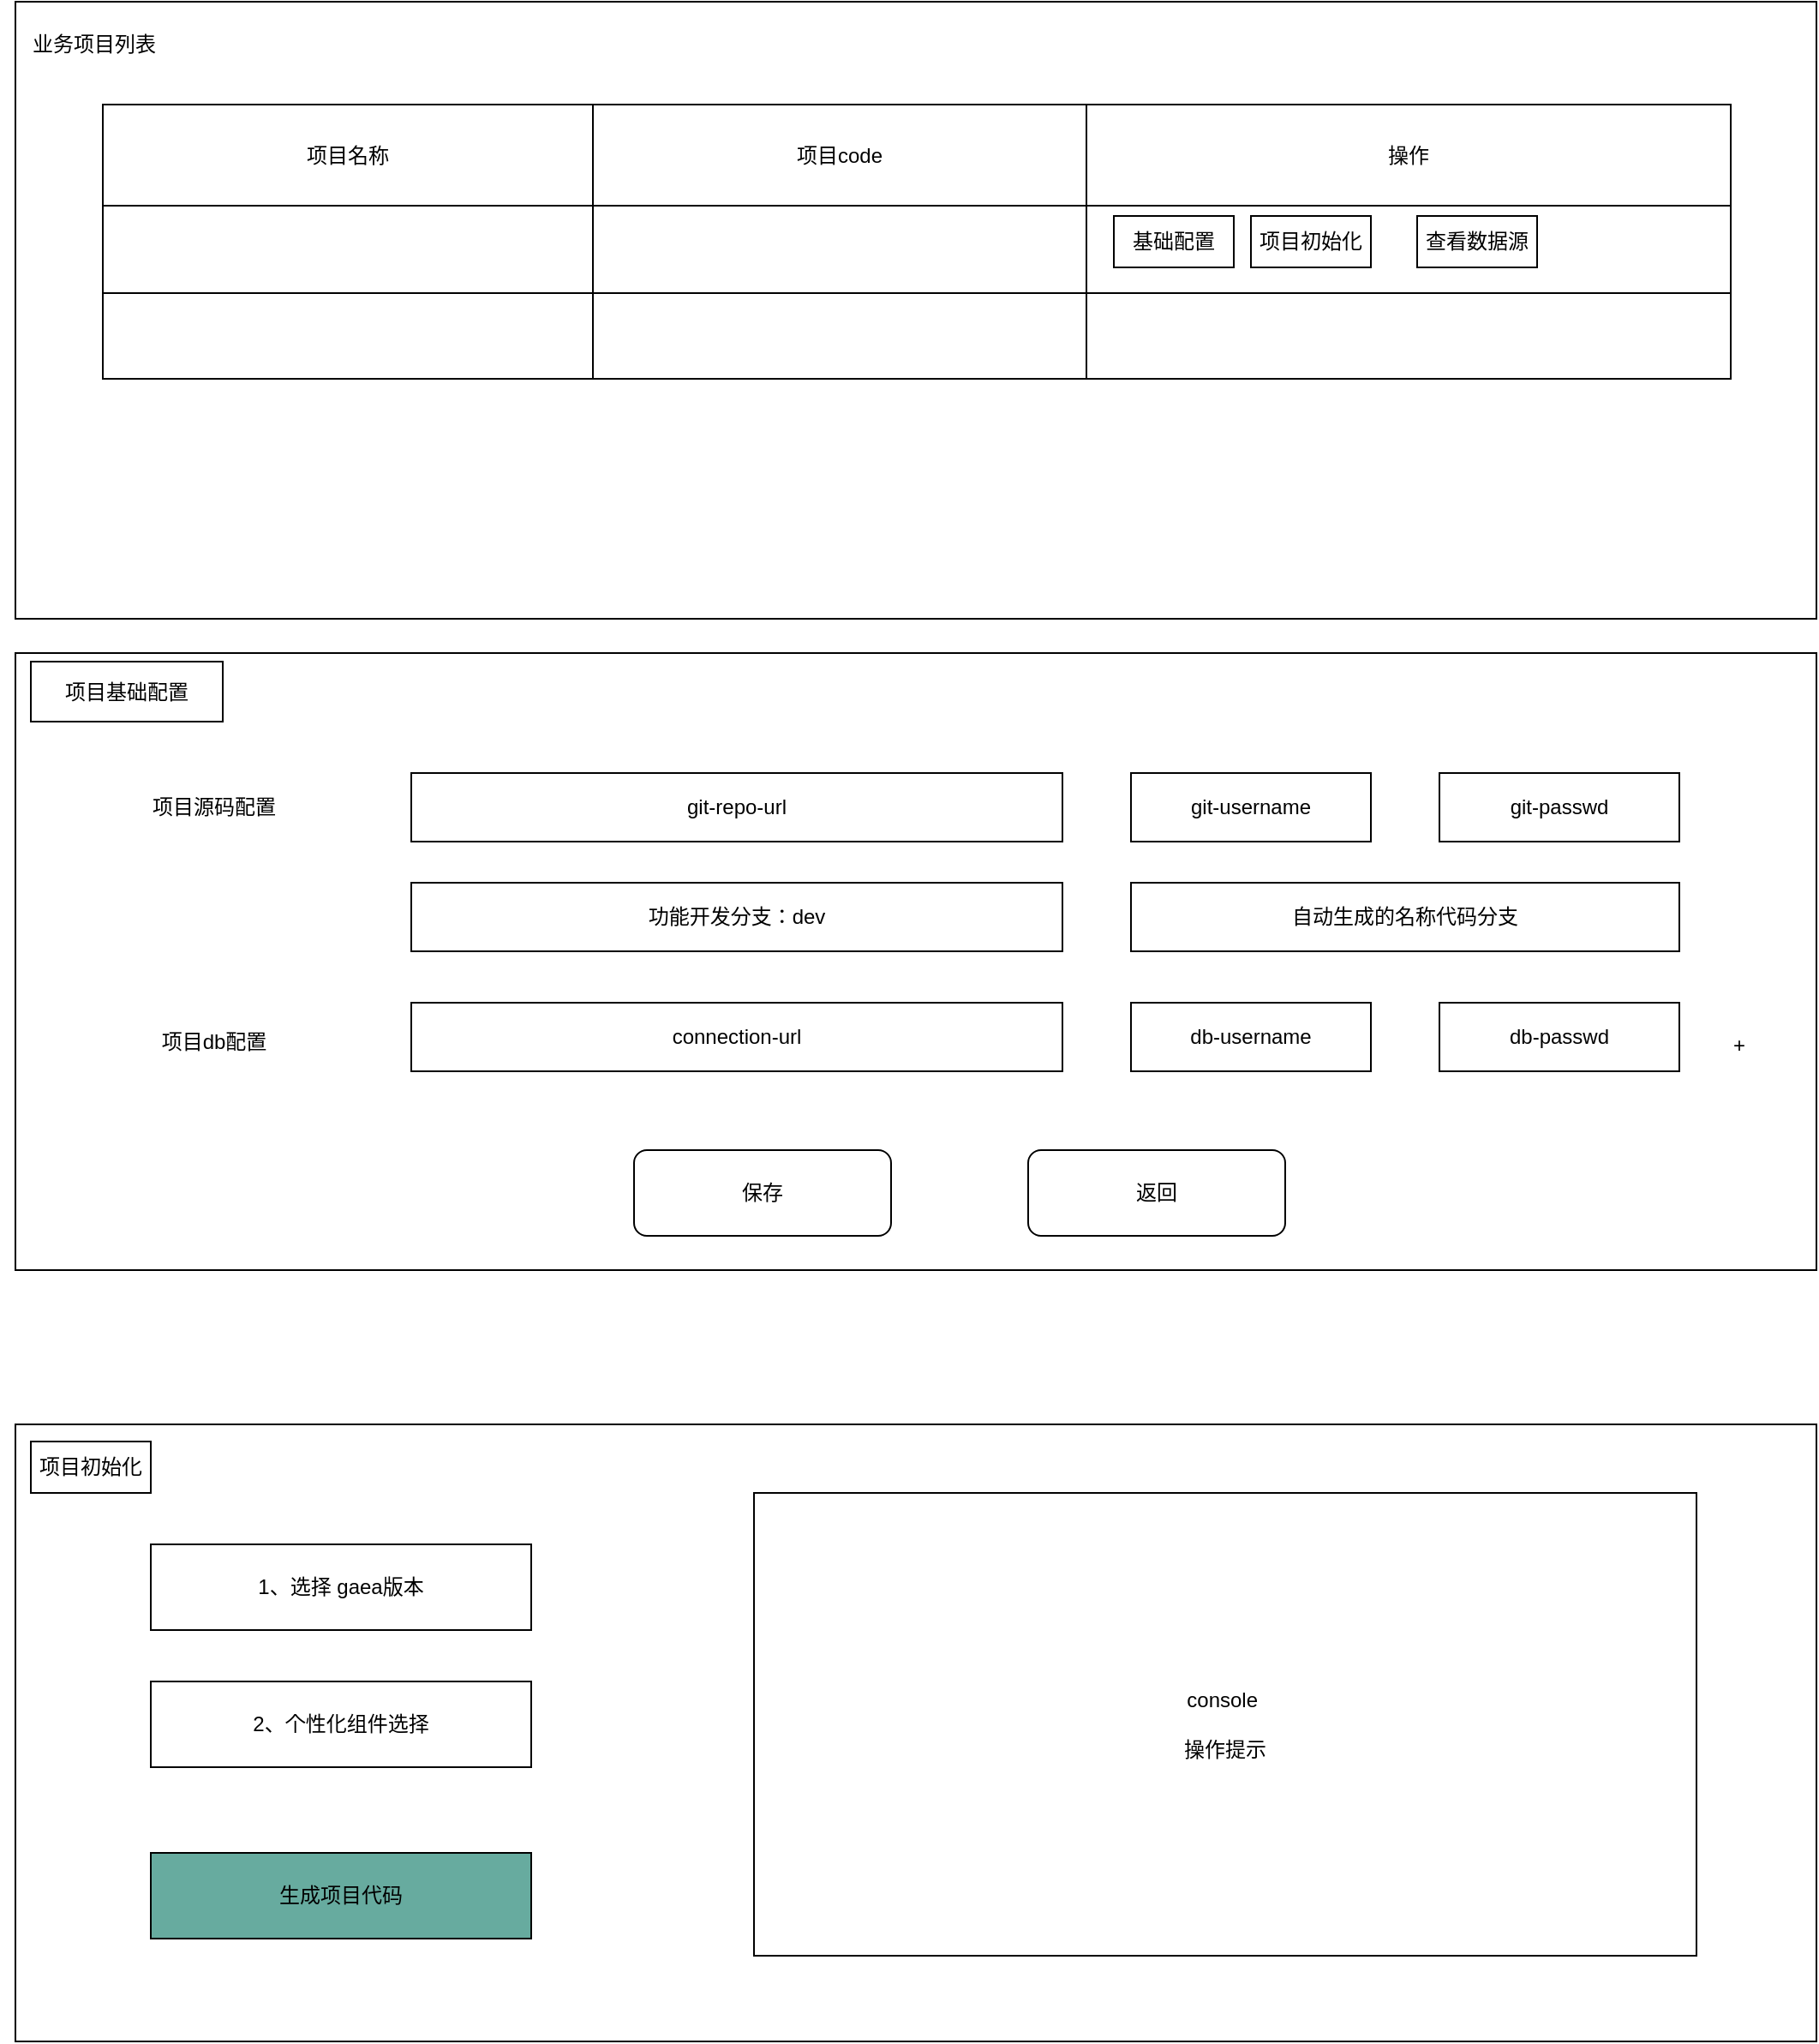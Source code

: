 <mxfile version="14.4.2" type="github">
  <diagram id="CqKgXVSQxGHPNevCZqUV" name="Page-1">
    <mxGraphModel dx="1205" dy="665" grid="1" gridSize="10" guides="1" tooltips="1" connect="1" arrows="1" fold="1" page="1" pageScale="1" pageWidth="827" pageHeight="1169" math="0" shadow="0">
      <root>
        <mxCell id="0" />
        <mxCell id="1" parent="0" />
        <mxCell id="DJcWxmNhIZkxOvcVtfXt-1" value="" style="rounded=0;whiteSpace=wrap;html=1;" vertex="1" parent="1">
          <mxGeometry x="9" y="20" width="1051" height="360" as="geometry" />
        </mxCell>
        <mxCell id="DJcWxmNhIZkxOvcVtfXt-2" value="业务项目列表" style="text;html=1;strokeColor=none;fillColor=none;align=center;verticalAlign=middle;whiteSpace=wrap;rounded=0;perimeterSpacing=1;" vertex="1" parent="1">
          <mxGeometry y="30" width="110" height="30" as="geometry" />
        </mxCell>
        <mxCell id="DJcWxmNhIZkxOvcVtfXt-3" value="" style="shape=table;html=1;whiteSpace=wrap;startSize=0;container=1;collapsible=0;childLayout=tableLayout;" vertex="1" parent="1">
          <mxGeometry x="60" y="80" width="950" height="160" as="geometry" />
        </mxCell>
        <mxCell id="DJcWxmNhIZkxOvcVtfXt-4" value="" style="shape=partialRectangle;html=1;whiteSpace=wrap;collapsible=0;dropTarget=0;pointerEvents=0;fillColor=none;top=0;left=0;bottom=0;right=0;points=[[0,0.5],[1,0.5]];portConstraint=eastwest;" vertex="1" parent="DJcWxmNhIZkxOvcVtfXt-3">
          <mxGeometry width="950" height="59" as="geometry" />
        </mxCell>
        <mxCell id="DJcWxmNhIZkxOvcVtfXt-5" value="项目名称" style="shape=partialRectangle;html=1;whiteSpace=wrap;connectable=0;fillColor=none;top=0;left=0;bottom=0;right=0;overflow=hidden;" vertex="1" parent="DJcWxmNhIZkxOvcVtfXt-4">
          <mxGeometry width="286" height="59" as="geometry" />
        </mxCell>
        <mxCell id="DJcWxmNhIZkxOvcVtfXt-6" value="项目code" style="shape=partialRectangle;html=1;whiteSpace=wrap;connectable=0;fillColor=none;top=0;left=0;bottom=0;right=0;overflow=hidden;" vertex="1" parent="DJcWxmNhIZkxOvcVtfXt-4">
          <mxGeometry x="286" width="288" height="59" as="geometry" />
        </mxCell>
        <mxCell id="DJcWxmNhIZkxOvcVtfXt-7" value="操作" style="shape=partialRectangle;html=1;whiteSpace=wrap;connectable=0;fillColor=none;top=0;left=0;bottom=0;right=0;overflow=hidden;" vertex="1" parent="DJcWxmNhIZkxOvcVtfXt-4">
          <mxGeometry x="574" width="376" height="59" as="geometry" />
        </mxCell>
        <mxCell id="DJcWxmNhIZkxOvcVtfXt-8" value="" style="shape=partialRectangle;html=1;whiteSpace=wrap;collapsible=0;dropTarget=0;pointerEvents=0;fillColor=none;top=0;left=0;bottom=0;right=0;points=[[0,0.5],[1,0.5]];portConstraint=eastwest;" vertex="1" parent="DJcWxmNhIZkxOvcVtfXt-3">
          <mxGeometry y="59" width="950" height="51" as="geometry" />
        </mxCell>
        <mxCell id="DJcWxmNhIZkxOvcVtfXt-9" value="" style="shape=partialRectangle;html=1;whiteSpace=wrap;connectable=0;fillColor=none;top=0;left=0;bottom=0;right=0;overflow=hidden;" vertex="1" parent="DJcWxmNhIZkxOvcVtfXt-8">
          <mxGeometry width="286" height="51" as="geometry" />
        </mxCell>
        <mxCell id="DJcWxmNhIZkxOvcVtfXt-10" value="" style="shape=partialRectangle;html=1;whiteSpace=wrap;connectable=0;fillColor=none;top=0;left=0;bottom=0;right=0;overflow=hidden;" vertex="1" parent="DJcWxmNhIZkxOvcVtfXt-8">
          <mxGeometry x="286" width="288" height="51" as="geometry" />
        </mxCell>
        <mxCell id="DJcWxmNhIZkxOvcVtfXt-11" value="" style="shape=partialRectangle;html=1;whiteSpace=wrap;connectable=0;fillColor=none;top=0;left=0;bottom=0;right=0;overflow=hidden;" vertex="1" parent="DJcWxmNhIZkxOvcVtfXt-8">
          <mxGeometry x="574" width="376" height="51" as="geometry" />
        </mxCell>
        <mxCell id="DJcWxmNhIZkxOvcVtfXt-12" value="" style="shape=partialRectangle;html=1;whiteSpace=wrap;collapsible=0;dropTarget=0;pointerEvents=0;fillColor=none;top=0;left=0;bottom=0;right=0;points=[[0,0.5],[1,0.5]];portConstraint=eastwest;" vertex="1" parent="DJcWxmNhIZkxOvcVtfXt-3">
          <mxGeometry y="110" width="950" height="50" as="geometry" />
        </mxCell>
        <mxCell id="DJcWxmNhIZkxOvcVtfXt-13" value="" style="shape=partialRectangle;html=1;whiteSpace=wrap;connectable=0;fillColor=none;top=0;left=0;bottom=0;right=0;overflow=hidden;" vertex="1" parent="DJcWxmNhIZkxOvcVtfXt-12">
          <mxGeometry width="286" height="50" as="geometry" />
        </mxCell>
        <mxCell id="DJcWxmNhIZkxOvcVtfXt-14" value="" style="shape=partialRectangle;html=1;whiteSpace=wrap;connectable=0;fillColor=none;top=0;left=0;bottom=0;right=0;overflow=hidden;" vertex="1" parent="DJcWxmNhIZkxOvcVtfXt-12">
          <mxGeometry x="286" width="288" height="50" as="geometry" />
        </mxCell>
        <mxCell id="DJcWxmNhIZkxOvcVtfXt-15" value="" style="shape=partialRectangle;html=1;whiteSpace=wrap;connectable=0;fillColor=none;top=0;left=0;bottom=0;right=0;overflow=hidden;" vertex="1" parent="DJcWxmNhIZkxOvcVtfXt-12">
          <mxGeometry x="574" width="376" height="50" as="geometry" />
        </mxCell>
        <mxCell id="DJcWxmNhIZkxOvcVtfXt-19" value="基础配置" style="rounded=0;whiteSpace=wrap;html=1;" vertex="1" parent="1">
          <mxGeometry x="650" y="145" width="70" height="30" as="geometry" />
        </mxCell>
        <mxCell id="DJcWxmNhIZkxOvcVtfXt-20" value="项目初始化" style="rounded=0;whiteSpace=wrap;html=1;" vertex="1" parent="1">
          <mxGeometry x="730" y="145" width="70" height="30" as="geometry" />
        </mxCell>
        <mxCell id="DJcWxmNhIZkxOvcVtfXt-21" value="" style="rounded=0;whiteSpace=wrap;html=1;" vertex="1" parent="1">
          <mxGeometry x="9" y="400" width="1051" height="360" as="geometry" />
        </mxCell>
        <mxCell id="DJcWxmNhIZkxOvcVtfXt-22" value="git-repo-url" style="rounded=0;whiteSpace=wrap;html=1;" vertex="1" parent="1">
          <mxGeometry x="240" y="470" width="380" height="40" as="geometry" />
        </mxCell>
        <mxCell id="DJcWxmNhIZkxOvcVtfXt-23" value="git-username" style="rounded=0;whiteSpace=wrap;html=1;" vertex="1" parent="1">
          <mxGeometry x="660" y="470" width="140" height="40" as="geometry" />
        </mxCell>
        <mxCell id="DJcWxmNhIZkxOvcVtfXt-24" value="git-passwd" style="rounded=0;whiteSpace=wrap;html=1;" vertex="1" parent="1">
          <mxGeometry x="840" y="470" width="140" height="40" as="geometry" />
        </mxCell>
        <mxCell id="DJcWxmNhIZkxOvcVtfXt-25" value="项目源码配置" style="text;html=1;strokeColor=none;fillColor=none;align=center;verticalAlign=middle;whiteSpace=wrap;rounded=0;" vertex="1" parent="1">
          <mxGeometry x="60" y="470" width="130" height="40" as="geometry" />
        </mxCell>
        <mxCell id="DJcWxmNhIZkxOvcVtfXt-26" value="项目db配置" style="text;html=1;strokeColor=none;fillColor=none;align=center;verticalAlign=middle;whiteSpace=wrap;rounded=0;" vertex="1" parent="1">
          <mxGeometry x="60" y="607" width="130" height="40" as="geometry" />
        </mxCell>
        <mxCell id="DJcWxmNhIZkxOvcVtfXt-27" value="项目基础配置" style="rounded=0;whiteSpace=wrap;html=1;" vertex="1" parent="1">
          <mxGeometry x="18" y="405" width="112" height="35" as="geometry" />
        </mxCell>
        <mxCell id="DJcWxmNhIZkxOvcVtfXt-28" value="connection-url" style="rounded=0;whiteSpace=wrap;html=1;" vertex="1" parent="1">
          <mxGeometry x="240" y="604" width="380" height="40" as="geometry" />
        </mxCell>
        <mxCell id="DJcWxmNhIZkxOvcVtfXt-29" value="db-username" style="rounded=0;whiteSpace=wrap;html=1;" vertex="1" parent="1">
          <mxGeometry x="660" y="604" width="140" height="40" as="geometry" />
        </mxCell>
        <mxCell id="DJcWxmNhIZkxOvcVtfXt-30" value="db-passwd" style="rounded=0;whiteSpace=wrap;html=1;" vertex="1" parent="1">
          <mxGeometry x="840" y="604" width="140" height="40" as="geometry" />
        </mxCell>
        <mxCell id="DJcWxmNhIZkxOvcVtfXt-31" value="+" style="text;html=1;strokeColor=none;fillColor=none;align=center;verticalAlign=middle;whiteSpace=wrap;rounded=0;strokeWidth=7;" vertex="1" parent="1">
          <mxGeometry x="1000" y="614" width="30" height="30" as="geometry" />
        </mxCell>
        <mxCell id="DJcWxmNhIZkxOvcVtfXt-33" value="自动生成的名称代码分支" style="rounded=0;whiteSpace=wrap;html=1;" vertex="1" parent="1">
          <mxGeometry x="660" y="534" width="320" height="40" as="geometry" />
        </mxCell>
        <mxCell id="DJcWxmNhIZkxOvcVtfXt-34" value="功能开发分支：dev" style="rounded=0;whiteSpace=wrap;html=1;" vertex="1" parent="1">
          <mxGeometry x="240" y="534" width="380" height="40" as="geometry" />
        </mxCell>
        <mxCell id="DJcWxmNhIZkxOvcVtfXt-39" value="保存" style="rounded=1;whiteSpace=wrap;html=1;strokeWidth=1;" vertex="1" parent="1">
          <mxGeometry x="370" y="690" width="150" height="50" as="geometry" />
        </mxCell>
        <mxCell id="DJcWxmNhIZkxOvcVtfXt-40" value="返回" style="rounded=1;whiteSpace=wrap;html=1;strokeWidth=1;" vertex="1" parent="1">
          <mxGeometry x="600" y="690" width="150" height="50" as="geometry" />
        </mxCell>
        <mxCell id="DJcWxmNhIZkxOvcVtfXt-41" value="查看数据源" style="rounded=0;whiteSpace=wrap;html=1;" vertex="1" parent="1">
          <mxGeometry x="827" y="145" width="70" height="30" as="geometry" />
        </mxCell>
        <mxCell id="DJcWxmNhIZkxOvcVtfXt-42" value="" style="rounded=0;whiteSpace=wrap;html=1;" vertex="1" parent="1">
          <mxGeometry x="9" y="850" width="1051" height="360" as="geometry" />
        </mxCell>
        <mxCell id="DJcWxmNhIZkxOvcVtfXt-43" value="项目初始化" style="rounded=0;whiteSpace=wrap;html=1;" vertex="1" parent="1">
          <mxGeometry x="18" y="860" width="70" height="30" as="geometry" />
        </mxCell>
        <mxCell id="DJcWxmNhIZkxOvcVtfXt-44" value="1、选择 gaea版本" style="rounded=0;whiteSpace=wrap;html=1;strokeWidth=1;" vertex="1" parent="1">
          <mxGeometry x="88" y="920" width="222" height="50" as="geometry" />
        </mxCell>
        <mxCell id="DJcWxmNhIZkxOvcVtfXt-45" value="2、个性化组件选择" style="rounded=0;whiteSpace=wrap;html=1;strokeWidth=1;" vertex="1" parent="1">
          <mxGeometry x="88" y="1000" width="222" height="50" as="geometry" />
        </mxCell>
        <mxCell id="DJcWxmNhIZkxOvcVtfXt-46" value="生成项目代码" style="rounded=0;whiteSpace=wrap;html=1;strokeWidth=1;fillColor=#67AB9F;" vertex="1" parent="1">
          <mxGeometry x="88" y="1100" width="222" height="50" as="geometry" />
        </mxCell>
        <mxCell id="DJcWxmNhIZkxOvcVtfXt-48" value="console&amp;nbsp;&lt;br&gt;&lt;br&gt;操作提示&lt;br&gt;" style="rounded=0;whiteSpace=wrap;html=1;strokeWidth=1;fillColor=none;" vertex="1" parent="1">
          <mxGeometry x="440" y="890" width="550" height="270" as="geometry" />
        </mxCell>
      </root>
    </mxGraphModel>
  </diagram>
</mxfile>
